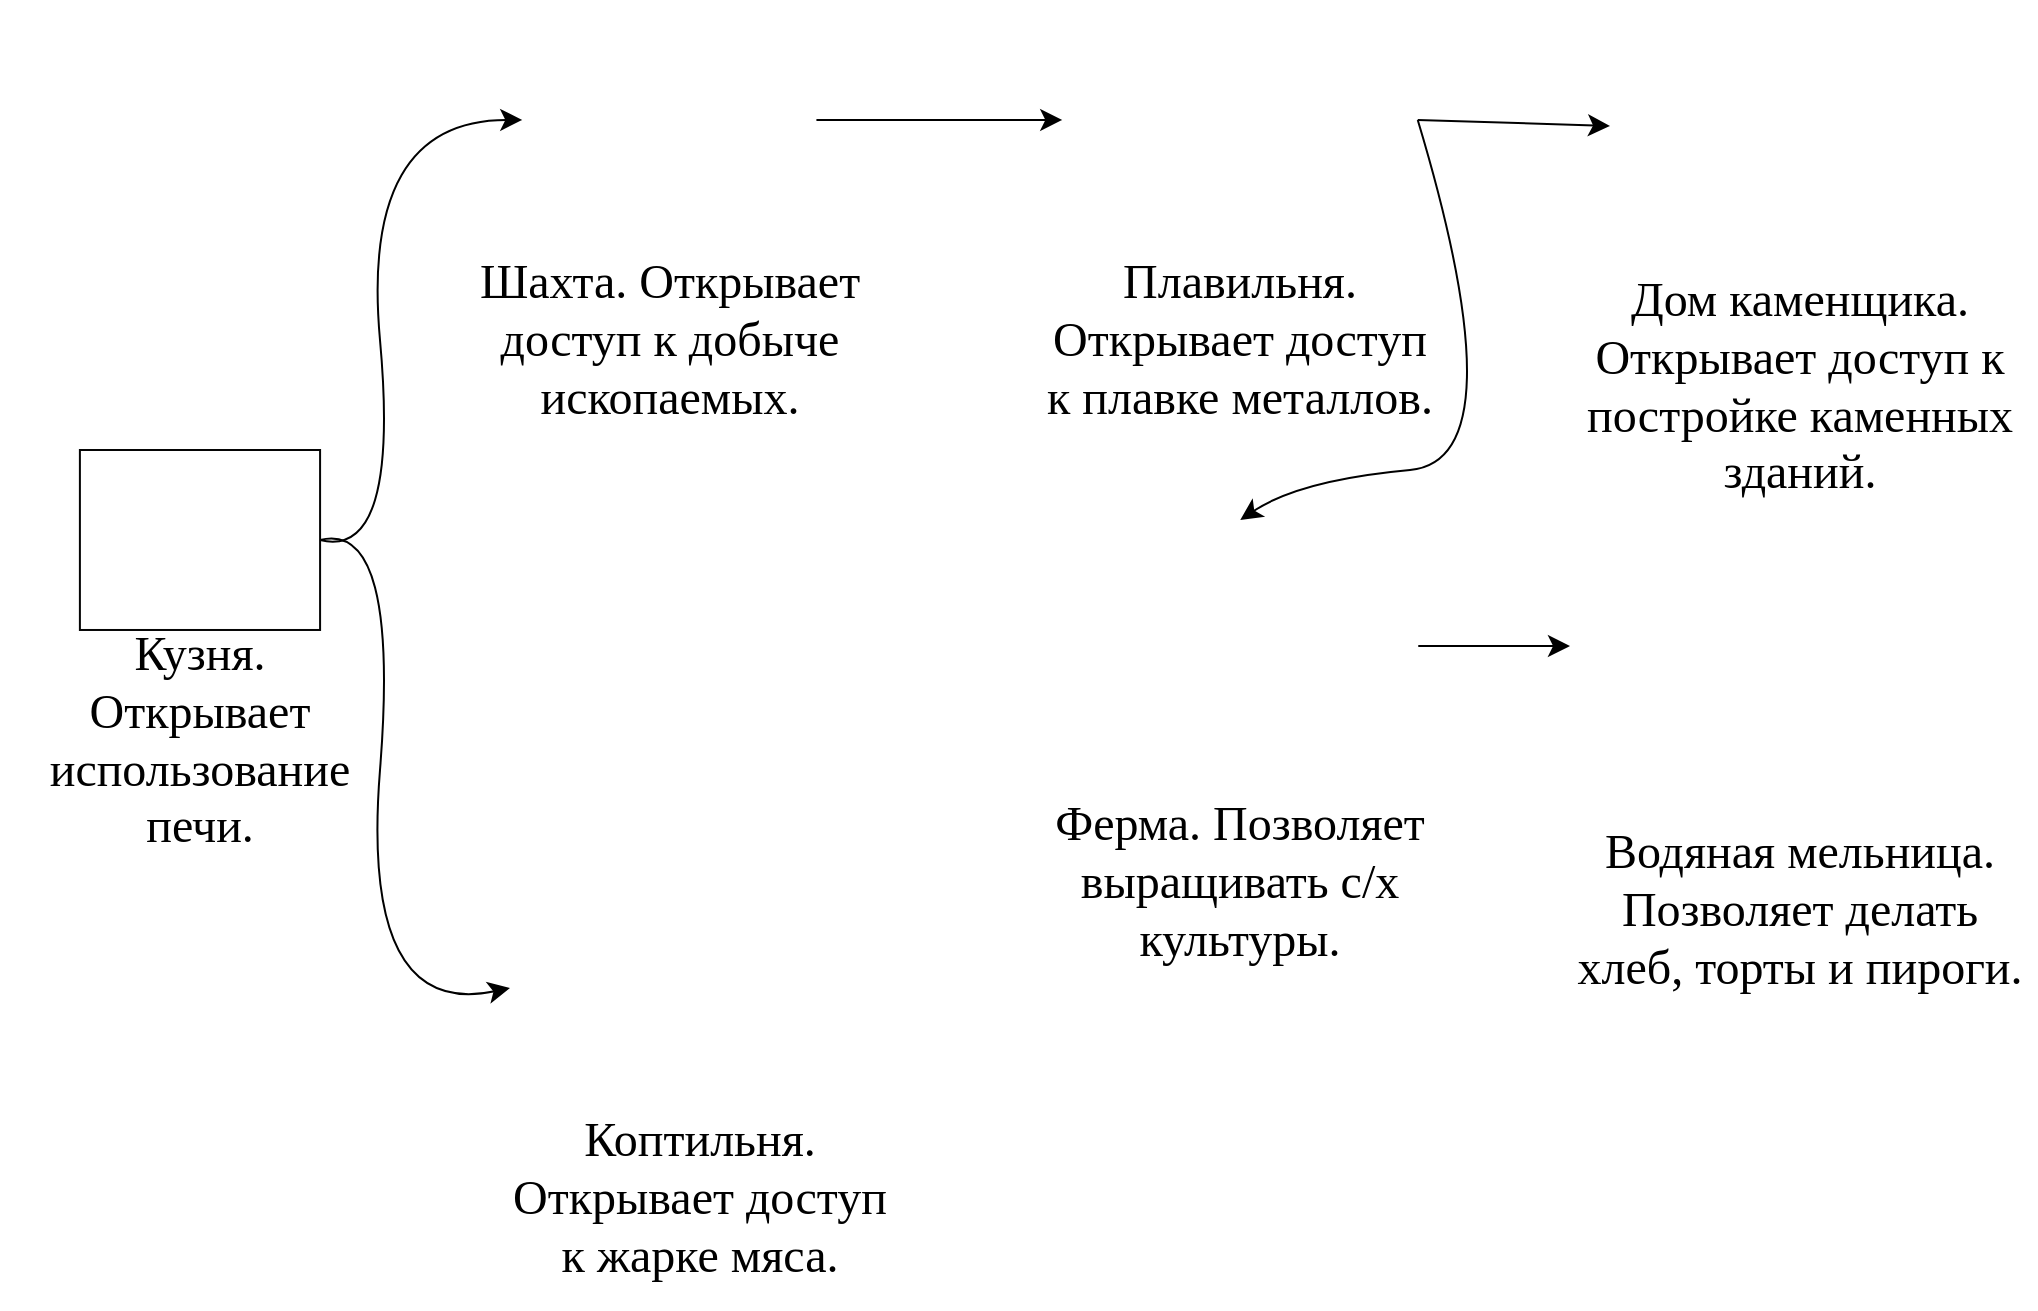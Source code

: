 <mxfile version="21.5.0" type="github">
  <diagram name="Страница 1" id="gLuoUgxs1ZDuPbv5Kvt7">
    <mxGraphModel dx="1639" dy="960" grid="1" gridSize="10" guides="1" tooltips="1" connect="1" arrows="1" fold="1" page="1" pageScale="1" pageWidth="1920" pageHeight="1200" math="0" shadow="0">
      <root>
        <mxCell id="0" />
        <mxCell id="1" parent="0" />
        <mxCell id="KuUZ50XCyosqBm0AOGB8-7" style="edgeStyle=none;curved=1;rounded=0;orthogonalLoop=1;jettySize=auto;html=1;exitX=1;exitY=0.5;exitDx=0;exitDy=0;entryX=0;entryY=0.5;entryDx=0;entryDy=0;fontSize=12;startSize=8;endSize=8;" edge="1" parent="1" source="KuUZ50XCyosqBm0AOGB8-3" target="KuUZ50XCyosqBm0AOGB8-5">
          <mxGeometry relative="1" as="geometry">
            <Array as="points">
              <mxPoint x="230" y="610" />
              <mxPoint x="210" y="390" />
            </Array>
          </mxGeometry>
        </mxCell>
        <mxCell id="KuUZ50XCyosqBm0AOGB8-11" style="edgeStyle=none;curved=1;rounded=0;orthogonalLoop=1;jettySize=auto;html=1;exitX=1;exitY=0.5;exitDx=0;exitDy=0;entryX=0;entryY=0.5;entryDx=0;entryDy=0;fontSize=12;startSize=8;endSize=8;" edge="1" parent="1" source="KuUZ50XCyosqBm0AOGB8-3" target="KuUZ50XCyosqBm0AOGB8-9">
          <mxGeometry relative="1" as="geometry">
            <Array as="points">
              <mxPoint x="230" y="590" />
              <mxPoint x="210" y="840" />
            </Array>
          </mxGeometry>
        </mxCell>
        <mxCell id="KuUZ50XCyosqBm0AOGB8-3" value="" style="shape=image;imageAspect=0;aspect=fixed;verticalLabelPosition=bottom;verticalAlign=top;fontSize=16;image=https://avatars.mds.yandex.net/i?id=4abc45a1c5fcac343d9ae26bac8b06eb-4011124-images-thumbs&amp;n=13;imageBorder=#050505;" vertex="1" parent="1">
          <mxGeometry x="69.95" y="555" width="120.09" height="89.99" as="geometry" />
        </mxCell>
        <mxCell id="KuUZ50XCyosqBm0AOGB8-4" value="Кузня.&lt;br style=&quot;font-size: 24px;&quot;&gt;Открывает использование печи." style="text;html=1;strokeColor=none;fillColor=none;align=center;verticalAlign=middle;whiteSpace=wrap;rounded=0;fontSize=24;fontFamily=Comic Sans MS;labelBackgroundColor=none;" vertex="1" parent="1">
          <mxGeometry x="30" y="644.99" width="200" height="110.01" as="geometry" />
        </mxCell>
        <mxCell id="KuUZ50XCyosqBm0AOGB8-14" style="edgeStyle=none;curved=1;rounded=0;orthogonalLoop=1;jettySize=auto;html=1;exitX=1;exitY=0.5;exitDx=0;exitDy=0;entryX=0;entryY=0.5;entryDx=0;entryDy=0;fontSize=12;startSize=8;endSize=8;" edge="1" parent="1" source="KuUZ50XCyosqBm0AOGB8-5" target="KuUZ50XCyosqBm0AOGB8-12">
          <mxGeometry relative="1" as="geometry" />
        </mxCell>
        <mxCell id="KuUZ50XCyosqBm0AOGB8-5" value="" style="shape=image;imageAspect=0;aspect=fixed;verticalLabelPosition=bottom;verticalAlign=top;fontSize=16;image=https://i.pinimg.com/originals/df/b9/aa/dfb9aaa8822d1c95fb97937bef0a79be.png;" vertex="1" parent="1">
          <mxGeometry x="291.13" y="340" width="147.08" height="99.98" as="geometry" />
        </mxCell>
        <mxCell id="KuUZ50XCyosqBm0AOGB8-6" value="Шахта. Открывает доступ к добыче ископаемых." style="text;html=1;strokeColor=none;fillColor=none;align=center;verticalAlign=middle;whiteSpace=wrap;rounded=0;fontSize=24;fontFamily=Comic Sans MS;labelBackgroundColor=none;" vertex="1" parent="1">
          <mxGeometry x="264.67" y="444.99" width="200" height="110.01" as="geometry" />
        </mxCell>
        <mxCell id="KuUZ50XCyosqBm0AOGB8-9" value="" style="shape=image;imageAspect=0;aspect=fixed;verticalLabelPosition=bottom;verticalAlign=top;fontSize=16;image=https://avatars.mds.yandex.net/i?id=e0d07e1ab5715b257ecc86123f47e975-4592776-images-thumbs&amp;n=13;" vertex="1" parent="1">
          <mxGeometry x="285" y="774" width="190" height="100" as="geometry" />
        </mxCell>
        <mxCell id="KuUZ50XCyosqBm0AOGB8-10" value="Коптильня. Открывает доступ к жарке мяса." style="text;html=1;strokeColor=none;fillColor=none;align=center;verticalAlign=middle;whiteSpace=wrap;rounded=0;fontSize=24;fontFamily=Comic Sans MS;labelBackgroundColor=none;" vertex="1" parent="1">
          <mxGeometry x="280" y="874" width="200" height="110.01" as="geometry" />
        </mxCell>
        <mxCell id="KuUZ50XCyosqBm0AOGB8-18" style="edgeStyle=none;curved=1;rounded=0;orthogonalLoop=1;jettySize=auto;html=1;exitX=1;exitY=0.5;exitDx=0;exitDy=0;entryX=0;entryY=0.5;entryDx=0;entryDy=0;fontSize=12;startSize=8;endSize=8;" edge="1" parent="1" source="KuUZ50XCyosqBm0AOGB8-12" target="KuUZ50XCyosqBm0AOGB8-15">
          <mxGeometry relative="1" as="geometry" />
        </mxCell>
        <mxCell id="KuUZ50XCyosqBm0AOGB8-21" style="edgeStyle=none;curved=1;rounded=0;orthogonalLoop=1;jettySize=auto;html=1;exitX=1;exitY=0.5;exitDx=0;exitDy=0;entryX=0.5;entryY=0;entryDx=0;entryDy=0;fontSize=12;startSize=8;endSize=8;" edge="1" parent="1" source="KuUZ50XCyosqBm0AOGB8-12" target="KuUZ50XCyosqBm0AOGB8-19">
          <mxGeometry relative="1" as="geometry">
            <Array as="points">
              <mxPoint x="790" y="560" />
              <mxPoint x="680" y="570" />
            </Array>
          </mxGeometry>
        </mxCell>
        <mxCell id="KuUZ50XCyosqBm0AOGB8-12" value="" style="shape=image;imageAspect=0;aspect=fixed;verticalLabelPosition=bottom;verticalAlign=top;fontSize=16;image=https://avatars.mds.yandex.net/i?id=e4cb19346be0a178b36c890636e0e5549b978edb-8187583-images-thumbs&amp;n=13;" vertex="1" parent="1">
          <mxGeometry x="561.13" y="340" width="177.74" height="99.98" as="geometry" />
        </mxCell>
        <mxCell id="KuUZ50XCyosqBm0AOGB8-13" value="Плавильня. Открывает доступ к плавке металлов." style="text;html=1;strokeColor=none;fillColor=none;align=center;verticalAlign=middle;whiteSpace=wrap;rounded=0;fontSize=24;fontFamily=Comic Sans MS;labelBackgroundColor=none;" vertex="1" parent="1">
          <mxGeometry x="550" y="444.99" width="200" height="110.01" as="geometry" />
        </mxCell>
        <mxCell id="KuUZ50XCyosqBm0AOGB8-15" value="" style="shape=image;imageAspect=0;aspect=fixed;verticalLabelPosition=bottom;verticalAlign=top;fontSize=16;image=https://avatars.mds.yandex.net/i?id=4df7003726820dc86b49f52e42a8fdba6b284f20-9289605-images-thumbs&amp;n=13;" vertex="1" parent="1">
          <mxGeometry x="835" y="330" width="190" height="126" as="geometry" />
        </mxCell>
        <mxCell id="KuUZ50XCyosqBm0AOGB8-16" value="Дом каменщика. Открывает доступ к постройке каменных зданий." style="text;html=1;strokeColor=none;fillColor=none;align=center;verticalAlign=middle;whiteSpace=wrap;rounded=0;fontSize=24;fontFamily=Comic Sans MS;labelBackgroundColor=none;" vertex="1" parent="1">
          <mxGeometry x="812.05" y="470" width="235.89" height="105" as="geometry" />
        </mxCell>
        <mxCell id="KuUZ50XCyosqBm0AOGB8-24" style="edgeStyle=none;curved=1;rounded=0;orthogonalLoop=1;jettySize=auto;html=1;exitX=1;exitY=0.5;exitDx=0;exitDy=0;entryX=0;entryY=0.5;entryDx=0;entryDy=0;fontSize=12;startSize=8;endSize=8;" edge="1" parent="1" source="KuUZ50XCyosqBm0AOGB8-19" target="KuUZ50XCyosqBm0AOGB8-22">
          <mxGeometry relative="1" as="geometry" />
        </mxCell>
        <mxCell id="KuUZ50XCyosqBm0AOGB8-19" value="" style="shape=image;imageAspect=0;aspect=fixed;verticalLabelPosition=bottom;verticalAlign=top;fontSize=16;image=https://avatars.mds.yandex.net/i?id=537190a88f9671c2258bdce7cfe80fc68666d6fe-5858868-images-thumbs&amp;n=13;" vertex="1" parent="1">
          <mxGeometry x="561.13" y="590" width="178" height="126" as="geometry" />
        </mxCell>
        <mxCell id="KuUZ50XCyosqBm0AOGB8-20" value="Ферма. Позволяет выращивать с/х культуры." style="text;html=1;strokeColor=none;fillColor=none;align=center;verticalAlign=middle;whiteSpace=wrap;rounded=0;fontSize=24;fontFamily=Comic Sans MS;labelBackgroundColor=none;" vertex="1" parent="1">
          <mxGeometry x="550" y="716" width="200" height="110.01" as="geometry" />
        </mxCell>
        <mxCell id="KuUZ50XCyosqBm0AOGB8-22" value="" style="shape=image;imageAspect=0;aspect=fixed;verticalLabelPosition=bottom;verticalAlign=top;fontSize=16;image=https://avatars.mds.yandex.net/i?id=9b789f653e1eb3a5e1f9f6a77d5ec1cd0435b46c-8819379-images-thumbs&amp;n=13;" vertex="1" parent="1">
          <mxGeometry x="815" y="590" width="230" height="126" as="geometry" />
        </mxCell>
        <mxCell id="KuUZ50XCyosqBm0AOGB8-23" value="Водяная мельница. Позволяет делать хлеб, торты и пироги." style="text;html=1;strokeColor=none;fillColor=none;align=center;verticalAlign=middle;whiteSpace=wrap;rounded=0;fontSize=24;fontFamily=Comic Sans MS;labelBackgroundColor=none;" vertex="1" parent="1">
          <mxGeometry x="815" y="730" width="230" height="110.01" as="geometry" />
        </mxCell>
      </root>
    </mxGraphModel>
  </diagram>
</mxfile>

